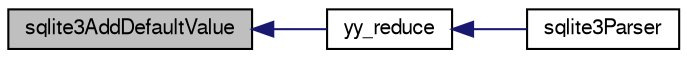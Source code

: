 digraph "sqlite3AddDefaultValue"
{
  edge [fontname="FreeSans",fontsize="10",labelfontname="FreeSans",labelfontsize="10"];
  node [fontname="FreeSans",fontsize="10",shape=record];
  rankdir="LR";
  Node409618 [label="sqlite3AddDefaultValue",height=0.2,width=0.4,color="black", fillcolor="grey75", style="filled", fontcolor="black"];
  Node409618 -> Node409619 [dir="back",color="midnightblue",fontsize="10",style="solid",fontname="FreeSans"];
  Node409619 [label="yy_reduce",height=0.2,width=0.4,color="black", fillcolor="white", style="filled",URL="$sqlite3_8c.html#a7c419a9b25711c666a9a2449ef377f14"];
  Node409619 -> Node409620 [dir="back",color="midnightblue",fontsize="10",style="solid",fontname="FreeSans"];
  Node409620 [label="sqlite3Parser",height=0.2,width=0.4,color="black", fillcolor="white", style="filled",URL="$sqlite3_8c.html#a0327d71a5fabe0b6a343d78a2602e72a"];
}
